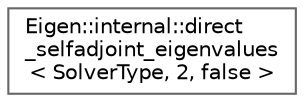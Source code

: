 digraph "Graphical Class Hierarchy"
{
 // LATEX_PDF_SIZE
  bgcolor="transparent";
  edge [fontname=Helvetica,fontsize=10,labelfontname=Helvetica,labelfontsize=10];
  node [fontname=Helvetica,fontsize=10,shape=box,height=0.2,width=0.4];
  rankdir="LR";
  Node0 [id="Node000000",label="Eigen::internal::direct\l_selfadjoint_eigenvalues\l\< SolverType, 2, false \>",height=0.2,width=0.4,color="grey40", fillcolor="white", style="filled",URL="$structEigen_1_1internal_1_1direct__selfadjoint__eigenvalues_3_01SolverType_00_012_00_01false_01_4.html",tooltip=" "];
}
